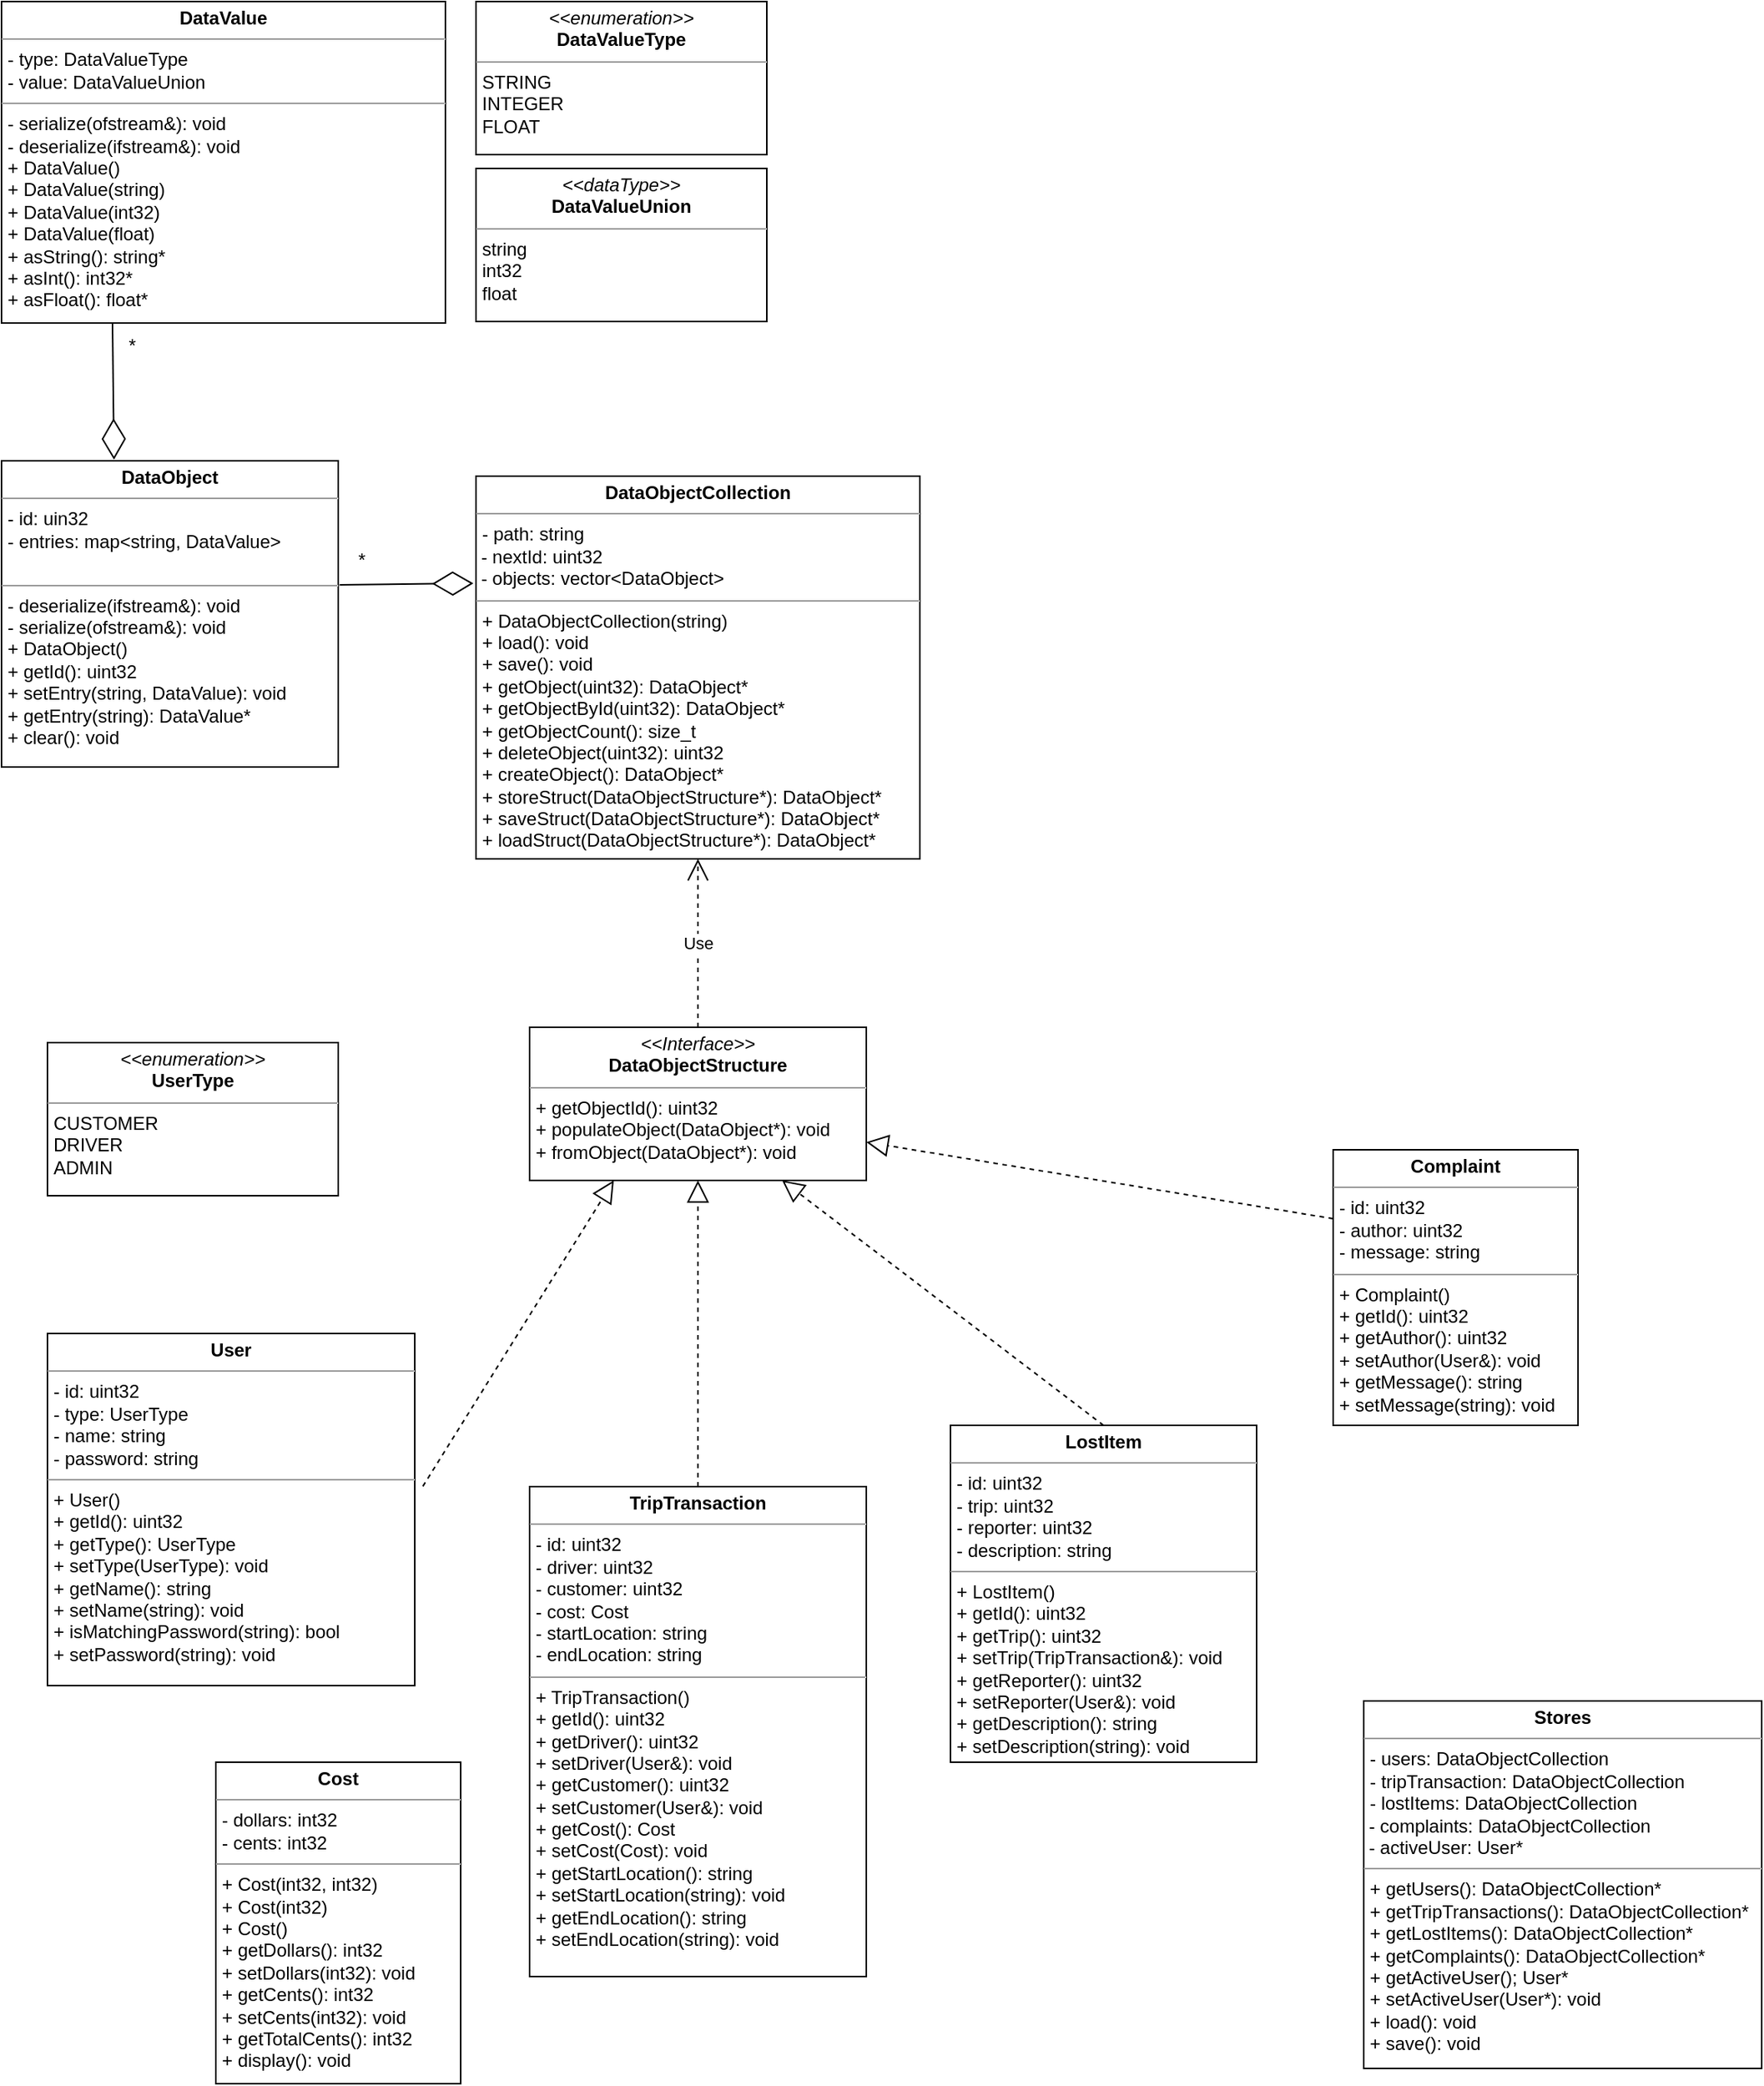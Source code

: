 <mxfile version="22.1.16" type="device">
  <diagram id="C5RBs43oDa-KdzZeNtuy" name="Page-1">
    <mxGraphModel dx="909" dy="502" grid="1" gridSize="10" guides="1" tooltips="1" connect="1" arrows="1" fold="1" page="1" pageScale="1" pageWidth="827" pageHeight="1169" math="0" shadow="0">
      <root>
        <mxCell id="WIyWlLk6GJQsqaUBKTNV-0" />
        <mxCell id="WIyWlLk6GJQsqaUBKTNV-1" parent="WIyWlLk6GJQsqaUBKTNV-0" />
        <mxCell id="eM3pdSQnrhWDYckso2Eo-5" value="&lt;p style=&quot;margin:0px;margin-top:4px;text-align:center;&quot;&gt;&lt;b&gt;DataObjectCollection&lt;/b&gt;&lt;br&gt;&lt;/p&gt;&lt;hr size=&quot;1&quot;&gt;&lt;p style=&quot;margin:0px;margin-left:4px;&quot;&gt;- path: string&lt;/p&gt;&amp;nbsp;- nextId: uint32&lt;br&gt;&amp;nbsp;- objects: vector&amp;lt;DataObject&amp;gt;&lt;br&gt;&lt;hr size=&quot;1&quot;&gt;&lt;p style=&quot;margin:0px;margin-left:4px;&quot;&gt;+ DataObjectCollection(string)&lt;/p&gt;&lt;p style=&quot;margin:0px;margin-left:4px;&quot;&gt;+ load(): void&lt;/p&gt;&lt;p style=&quot;margin:0px;margin-left:4px;&quot;&gt;+ save(): void&lt;/p&gt;&lt;p style=&quot;margin:0px;margin-left:4px;&quot;&gt;+ getObject(uint32): DataObject*&lt;/p&gt;&lt;p style=&quot;margin:0px;margin-left:4px;&quot;&gt;+ getObjectById(uint32): DataObject*&lt;/p&gt;&lt;p style=&quot;margin:0px;margin-left:4px;&quot;&gt;+ getObjectCount(): size_t&lt;/p&gt;&lt;p style=&quot;margin:0px;margin-left:4px;&quot;&gt;+ deleteObject(uint32): uint32&lt;/p&gt;&lt;p style=&quot;margin:0px;margin-left:4px;&quot;&gt;+ createObject(): DataObject*&lt;/p&gt;&lt;p style=&quot;margin:0px;margin-left:4px;&quot;&gt;+ storeStruct(DataObjectStructure*): DataObject*&lt;/p&gt;&lt;p style=&quot;margin:0px;margin-left:4px;&quot;&gt;+ saveStruct(DataObjectStructure*): DataObject*&lt;br&gt;&lt;/p&gt;&lt;p style=&quot;margin:0px;margin-left:4px;&quot;&gt;+ loadStruct(DataObjectStructure*): DataObject*&lt;br&gt;&lt;/p&gt;&lt;p style=&quot;margin:0px;margin-left:4px;&quot;&gt;&lt;br&gt;&lt;/p&gt;" style="verticalAlign=top;align=left;overflow=fill;fontSize=12;fontFamily=Helvetica;html=1;whiteSpace=wrap;" parent="WIyWlLk6GJQsqaUBKTNV-1" vertex="1">
          <mxGeometry x="320" y="580" width="290" height="250" as="geometry" />
        </mxCell>
        <mxCell id="eM3pdSQnrhWDYckso2Eo-33" value="&lt;p style=&quot;margin:0px;margin-top:4px;text-align:center;&quot;&gt;&lt;i&gt;&amp;lt;&amp;lt;Interface&amp;gt;&amp;gt;&lt;/i&gt;&lt;br&gt;&lt;b&gt;DataObjectStructure&lt;/b&gt;&lt;/p&gt;&lt;hr size=&quot;1&quot;&gt;&lt;p style=&quot;margin:0px;margin-left:4px;&quot;&gt;&lt;/p&gt;&lt;p style=&quot;margin:0px;margin-left:4px;&quot;&gt;+ getObjectId(): uint32&lt;br&gt;+ populateObject(DataObject*): void&lt;/p&gt;&lt;p style=&quot;margin:0px;margin-left:4px;&quot;&gt;+ fromObject(DataObject*): void&lt;br&gt;&lt;/p&gt;" style="verticalAlign=top;align=left;overflow=fill;fontSize=12;fontFamily=Helvetica;html=1;whiteSpace=wrap;" parent="WIyWlLk6GJQsqaUBKTNV-1" vertex="1">
          <mxGeometry x="355" y="940" width="220" height="100" as="geometry" />
        </mxCell>
        <mxCell id="eM3pdSQnrhWDYckso2Eo-41" value="&lt;p style=&quot;margin:0px;margin-top:4px;text-align:center;&quot;&gt;&lt;b&gt;DataObject&lt;/b&gt;&lt;/p&gt;&lt;hr size=&quot;1&quot;&gt;&lt;p style=&quot;margin:0px;margin-left:4px;&quot;&gt;- id: uin32&lt;/p&gt;&lt;p style=&quot;margin:0px;margin-left:4px;&quot;&gt;- entries: map&amp;lt;string, DataValue&amp;gt;&lt;/p&gt;&lt;br&gt;&lt;hr size=&quot;1&quot;&gt;&lt;p style=&quot;margin:0px;margin-left:4px;&quot;&gt;- deserialize(ifstream&amp;amp;): void&lt;/p&gt;&lt;p style=&quot;margin:0px;margin-left:4px;&quot;&gt;- serialize(ofstream&amp;amp;): void&lt;/p&gt;&lt;p style=&quot;margin:0px;margin-left:4px;&quot;&gt;+ DataObject()&lt;/p&gt;&lt;p style=&quot;margin:0px;margin-left:4px;&quot;&gt;+ getId(): uint32&lt;/p&gt;&lt;p style=&quot;margin:0px;margin-left:4px;&quot;&gt;+ setEntry(string, DataValue): void&lt;/p&gt;&lt;p style=&quot;margin:0px;margin-left:4px;&quot;&gt;+ getEntry(string): DataValue*&lt;/p&gt;&lt;p style=&quot;margin:0px;margin-left:4px;&quot;&gt;+ clear(): void&lt;/p&gt;" style="verticalAlign=top;align=left;overflow=fill;fontSize=12;fontFamily=Helvetica;html=1;whiteSpace=wrap;" parent="WIyWlLk6GJQsqaUBKTNV-1" vertex="1">
          <mxGeometry x="10" y="570" width="220" height="200" as="geometry" />
        </mxCell>
        <mxCell id="eM3pdSQnrhWDYckso2Eo-42" value="&lt;p style=&quot;margin:0px;margin-top:4px;text-align:center;&quot;&gt;&lt;b&gt;DataValue&lt;/b&gt;&lt;/p&gt;&lt;hr size=&quot;1&quot;&gt;&lt;p style=&quot;margin:0px;margin-left:4px;&quot;&gt;- type: DataValueType&lt;/p&gt;&lt;p style=&quot;margin:0px;margin-left:4px;&quot;&gt;- value: DataValueUnion&lt;/p&gt;&lt;hr size=&quot;1&quot;&gt;&lt;p style=&quot;margin:0px;margin-left:4px;&quot;&gt;- serialize(ofstream&amp;amp;): void&lt;/p&gt;&lt;p style=&quot;margin:0px;margin-left:4px;&quot;&gt;- deserialize(ifstream&amp;amp;): void&lt;/p&gt;&lt;p style=&quot;margin:0px;margin-left:4px;&quot;&gt;+ DataValue()&lt;/p&gt;&lt;p style=&quot;margin:0px;margin-left:4px;&quot;&gt;&lt;span style=&quot;background-color: initial;&quot;&gt;+ DataValue(string)&lt;/span&gt;&lt;br&gt;&lt;/p&gt;&lt;p style=&quot;margin:0px;margin-left:4px;&quot;&gt;+ DataValue(int32)&lt;/p&gt;&lt;p style=&quot;margin:0px;margin-left:4px;&quot;&gt;+ DataValue(float)&lt;/p&gt;&lt;p style=&quot;margin:0px;margin-left:4px;&quot;&gt;+ asString(): string*&lt;/p&gt;&lt;p style=&quot;margin:0px;margin-left:4px;&quot;&gt;+ asInt(): int32*&lt;/p&gt;&lt;p style=&quot;margin:0px;margin-left:4px;&quot;&gt;+ asFloat(): float*&lt;/p&gt;" style="verticalAlign=top;align=left;overflow=fill;fontSize=12;fontFamily=Helvetica;html=1;whiteSpace=wrap;" parent="WIyWlLk6GJQsqaUBKTNV-1" vertex="1">
          <mxGeometry x="10" y="270" width="290" height="210" as="geometry" />
        </mxCell>
        <mxCell id="eM3pdSQnrhWDYckso2Eo-45" value="" style="endArrow=diamondThin;endFill=0;endSize=24;html=1;rounded=0;exitX=0.25;exitY=1;exitDx=0;exitDy=0;entryX=0.334;entryY=-0.004;entryDx=0;entryDy=0;entryPerimeter=0;" parent="WIyWlLk6GJQsqaUBKTNV-1" source="eM3pdSQnrhWDYckso2Eo-42" target="eM3pdSQnrhWDYckso2Eo-41" edge="1">
          <mxGeometry width="160" relative="1" as="geometry">
            <mxPoint x="303" y="354" as="sourcePoint" />
            <mxPoint x="83" y="570" as="targetPoint" />
          </mxGeometry>
        </mxCell>
        <mxCell id="eM3pdSQnrhWDYckso2Eo-46" value="" style="endArrow=diamondThin;endFill=0;endSize=24;html=1;rounded=0;exitX=1.004;exitY=0.405;exitDx=0;exitDy=0;exitPerimeter=0;entryX=-0.006;entryY=0.28;entryDx=0;entryDy=0;entryPerimeter=0;" parent="WIyWlLk6GJQsqaUBKTNV-1" source="eM3pdSQnrhWDYckso2Eo-41" target="eM3pdSQnrhWDYckso2Eo-5" edge="1">
          <mxGeometry width="160" relative="1" as="geometry">
            <mxPoint x="330" y="520" as="sourcePoint" />
            <mxPoint x="320" y="653" as="targetPoint" />
          </mxGeometry>
        </mxCell>
        <mxCell id="eM3pdSQnrhWDYckso2Eo-47" value="Use" style="endArrow=open;endSize=12;dashed=1;html=1;rounded=0;exitX=0.5;exitY=0;exitDx=0;exitDy=0;entryX=0.5;entryY=1;entryDx=0;entryDy=0;" parent="WIyWlLk6GJQsqaUBKTNV-1" source="eM3pdSQnrhWDYckso2Eo-33" target="eM3pdSQnrhWDYckso2Eo-5" edge="1">
          <mxGeometry width="160" relative="1" as="geometry">
            <mxPoint x="350" y="910" as="sourcePoint" />
            <mxPoint x="510" y="910" as="targetPoint" />
          </mxGeometry>
        </mxCell>
        <mxCell id="eM3pdSQnrhWDYckso2Eo-48" value="*" style="text;html=1;align=center;verticalAlign=middle;resizable=0;points=[];autosize=1;strokeColor=none;fillColor=none;" parent="WIyWlLk6GJQsqaUBKTNV-1" vertex="1">
          <mxGeometry x="80" y="480" width="30" height="30" as="geometry" />
        </mxCell>
        <mxCell id="eM3pdSQnrhWDYckso2Eo-49" value="*" style="text;html=1;align=center;verticalAlign=middle;resizable=0;points=[];autosize=1;strokeColor=none;fillColor=none;" parent="WIyWlLk6GJQsqaUBKTNV-1" vertex="1">
          <mxGeometry x="230" y="620" width="30" height="30" as="geometry" />
        </mxCell>
        <mxCell id="eM3pdSQnrhWDYckso2Eo-51" value="&lt;p style=&quot;margin:0px;margin-top:4px;text-align:center;&quot;&gt;&lt;i&gt;&amp;lt;&amp;lt;enumeration&amp;gt;&amp;gt;&lt;/i&gt;&lt;br&gt;&lt;b&gt;DataValueType&lt;/b&gt;&lt;/p&gt;&lt;hr size=&quot;1&quot;&gt;&lt;p style=&quot;margin:0px;margin-left:4px;&quot;&gt;STRING&lt;/p&gt;&lt;p style=&quot;margin:0px;margin-left:4px;&quot;&gt;INTEGER&lt;/p&gt;&lt;p style=&quot;margin:0px;margin-left:4px;&quot;&gt;FLOAT&lt;/p&gt;" style="verticalAlign=top;align=left;overflow=fill;fontSize=12;fontFamily=Helvetica;html=1;whiteSpace=wrap;" parent="WIyWlLk6GJQsqaUBKTNV-1" vertex="1">
          <mxGeometry x="320" y="270" width="190" height="100" as="geometry" />
        </mxCell>
        <mxCell id="eM3pdSQnrhWDYckso2Eo-52" value="&lt;p style=&quot;margin:0px;margin-top:4px;text-align:center;&quot;&gt;&lt;i&gt;&amp;lt;&amp;lt;dataType&amp;gt;&amp;gt;&lt;/i&gt;&lt;br&gt;&lt;b&gt;DataValueUnion&lt;/b&gt;&lt;/p&gt;&lt;hr size=&quot;1&quot;&gt;&lt;p style=&quot;margin:0px;margin-left:4px;&quot;&gt;string&lt;/p&gt;&lt;p style=&quot;margin:0px;margin-left:4px;&quot;&gt;int32&lt;/p&gt;&lt;p style=&quot;margin:0px;margin-left:4px;&quot;&gt;float&lt;/p&gt;" style="verticalAlign=top;align=left;overflow=fill;fontSize=12;fontFamily=Helvetica;html=1;whiteSpace=wrap;" parent="WIyWlLk6GJQsqaUBKTNV-1" vertex="1">
          <mxGeometry x="320" y="379" width="190" height="100" as="geometry" />
        </mxCell>
        <mxCell id="PhXYkYOxb6-9o96OfWOa-0" value="&lt;p style=&quot;margin:0px;margin-top:4px;text-align:center;&quot;&gt;&lt;b&gt;User&lt;/b&gt;&lt;/p&gt;&lt;hr size=&quot;1&quot;&gt;&lt;p style=&quot;margin:0px;margin-left:4px;&quot;&gt;- id: uint32&lt;/p&gt;&lt;p style=&quot;margin:0px;margin-left:4px;&quot;&gt;- type: UserType&lt;/p&gt;&lt;p style=&quot;margin:0px;margin-left:4px;&quot;&gt;- name: string&lt;/p&gt;&lt;p style=&quot;margin:0px;margin-left:4px;&quot;&gt;- password: string&lt;/p&gt;&lt;hr size=&quot;1&quot;&gt;&lt;p style=&quot;margin:0px;margin-left:4px;&quot;&gt;+ User()&lt;/p&gt;&lt;p style=&quot;margin:0px;margin-left:4px;&quot;&gt;+ getId(): uint32&lt;/p&gt;&lt;p style=&quot;margin:0px;margin-left:4px;&quot;&gt;+ getType(): UserType&lt;/p&gt;&lt;p style=&quot;margin:0px;margin-left:4px;&quot;&gt;+ setType(UserType): void&lt;/p&gt;&lt;p style=&quot;margin:0px;margin-left:4px;&quot;&gt;+ getName(): string&lt;/p&gt;&lt;p style=&quot;margin:0px;margin-left:4px;&quot;&gt;+ setName(string): void&lt;/p&gt;&lt;p style=&quot;margin:0px;margin-left:4px;&quot;&gt;+ isMatchingPassword(string): bool&lt;/p&gt;&lt;p style=&quot;margin:0px;margin-left:4px;&quot;&gt;+ setPassword(string): void&lt;/p&gt;" style="verticalAlign=top;align=left;overflow=fill;fontSize=12;fontFamily=Helvetica;html=1;whiteSpace=wrap;" parent="WIyWlLk6GJQsqaUBKTNV-1" vertex="1">
          <mxGeometry x="40" y="1140" width="240" height="230" as="geometry" />
        </mxCell>
        <mxCell id="PhXYkYOxb6-9o96OfWOa-1" value="&lt;p style=&quot;margin:0px;margin-top:4px;text-align:center;&quot;&gt;&lt;i&gt;&amp;lt;&amp;lt;enumeration&amp;gt;&amp;gt;&lt;/i&gt;&lt;br&gt;&lt;b&gt;UserType&lt;/b&gt;&lt;/p&gt;&lt;hr size=&quot;1&quot;&gt;&lt;p style=&quot;margin:0px;margin-left:4px;&quot;&gt;CUSTOMER&lt;/p&gt;&lt;p style=&quot;margin:0px;margin-left:4px;&quot;&gt;DRIVER&lt;/p&gt;&lt;p style=&quot;margin:0px;margin-left:4px;&quot;&gt;ADMIN&lt;/p&gt;" style="verticalAlign=top;align=left;overflow=fill;fontSize=12;fontFamily=Helvetica;html=1;whiteSpace=wrap;" parent="WIyWlLk6GJQsqaUBKTNV-1" vertex="1">
          <mxGeometry x="40" y="950" width="190" height="100" as="geometry" />
        </mxCell>
        <mxCell id="PhXYkYOxb6-9o96OfWOa-5" value="" style="endArrow=block;dashed=1;endFill=0;endSize=12;html=1;rounded=0;exitX=1.022;exitY=0.434;exitDx=0;exitDy=0;exitPerimeter=0;entryX=0.25;entryY=1;entryDx=0;entryDy=0;" parent="WIyWlLk6GJQsqaUBKTNV-1" source="PhXYkYOxb6-9o96OfWOa-0" target="eM3pdSQnrhWDYckso2Eo-33" edge="1">
          <mxGeometry width="160" relative="1" as="geometry">
            <mxPoint x="330" y="1170" as="sourcePoint" />
            <mxPoint x="420" y="1040" as="targetPoint" />
          </mxGeometry>
        </mxCell>
        <mxCell id="PhXYkYOxb6-9o96OfWOa-6" value="&lt;p style=&quot;margin:0px;margin-top:4px;text-align:center;&quot;&gt;&lt;b&gt;TripTransaction&lt;/b&gt;&lt;/p&gt;&lt;hr size=&quot;1&quot;&gt;&lt;p style=&quot;margin:0px;margin-left:4px;&quot;&gt;- id: uint32&lt;/p&gt;&lt;p style=&quot;margin:0px;margin-left:4px;&quot;&gt;- driver: uint32&lt;/p&gt;&lt;p style=&quot;margin:0px;margin-left:4px;&quot;&gt;- customer: uint32&lt;/p&gt;&lt;p style=&quot;margin:0px;margin-left:4px;&quot;&gt;- cost: Cost&lt;/p&gt;&lt;p style=&quot;margin:0px;margin-left:4px;&quot;&gt;&lt;span style=&quot;background-color: initial;&quot;&gt;- startLocation: string&lt;/span&gt;&lt;br&gt;&lt;/p&gt;&lt;p style=&quot;margin:0px;margin-left:4px;&quot;&gt;- endLocation: string&lt;/p&gt;&lt;hr size=&quot;1&quot;&gt;&lt;p style=&quot;margin:0px;margin-left:4px;&quot;&gt;+ TripTransaction()&lt;/p&gt;&lt;p style=&quot;margin:0px;margin-left:4px;&quot;&gt;+ getId(): uint32&lt;/p&gt;&lt;p style=&quot;margin:0px;margin-left:4px;&quot;&gt;+ getDriver(): uint32&lt;/p&gt;&lt;p style=&quot;margin:0px;margin-left:4px;&quot;&gt;+ setDriver(User&amp;amp;): void&lt;/p&gt;&lt;p style=&quot;margin:0px;margin-left:4px;&quot;&gt;+ getCustomer(): uint32&lt;/p&gt;&lt;p style=&quot;margin:0px;margin-left:4px;&quot;&gt;+ setCustomer(User&amp;amp;): void&lt;/p&gt;&lt;p style=&quot;margin:0px;margin-left:4px;&quot;&gt;+ getCost(): Cost&lt;/p&gt;&lt;p style=&quot;margin:0px;margin-left:4px;&quot;&gt;+ setCost(Cost): void&lt;/p&gt;&lt;p style=&quot;margin:0px;margin-left:4px;&quot;&gt;+ getStartLocation(): string&lt;/p&gt;&lt;p style=&quot;margin:0px;margin-left:4px;&quot;&gt;+ setStartLocation(string): void&lt;/p&gt;&lt;p style=&quot;margin:0px;margin-left:4px;&quot;&gt;+ getEndLocation(): string&lt;/p&gt;&lt;p style=&quot;margin:0px;margin-left:4px;&quot;&gt;+ setEndLocation(string): void&lt;/p&gt;&lt;p style=&quot;margin:0px;margin-left:4px;&quot;&gt;&lt;br&gt;&lt;/p&gt;" style="verticalAlign=top;align=left;overflow=fill;fontSize=12;fontFamily=Helvetica;html=1;whiteSpace=wrap;" parent="WIyWlLk6GJQsqaUBKTNV-1" vertex="1">
          <mxGeometry x="355" y="1240" width="220" height="320" as="geometry" />
        </mxCell>
        <mxCell id="PhXYkYOxb6-9o96OfWOa-7" value="" style="endArrow=block;dashed=1;endFill=0;endSize=12;html=1;rounded=0;exitX=0.5;exitY=0;exitDx=0;exitDy=0;entryX=0.5;entryY=1;entryDx=0;entryDy=0;" parent="WIyWlLk6GJQsqaUBKTNV-1" source="PhXYkYOxb6-9o96OfWOa-6" target="eM3pdSQnrhWDYckso2Eo-33" edge="1">
          <mxGeometry width="160" relative="1" as="geometry">
            <mxPoint x="330" y="1170" as="sourcePoint" />
            <mxPoint x="490" y="1170" as="targetPoint" />
          </mxGeometry>
        </mxCell>
        <mxCell id="PhXYkYOxb6-9o96OfWOa-9" value="&lt;p style=&quot;margin:0px;margin-top:4px;text-align:center;&quot;&gt;&lt;b&gt;LostItem&lt;/b&gt;&lt;/p&gt;&lt;hr size=&quot;1&quot;&gt;&lt;p style=&quot;margin:0px;margin-left:4px;&quot;&gt;- id: uint32&lt;/p&gt;&lt;p style=&quot;margin:0px;margin-left:4px;&quot;&gt;- trip: uint32&lt;/p&gt;&lt;p style=&quot;margin:0px;margin-left:4px;&quot;&gt;- reporter: uint32&lt;/p&gt;&lt;p style=&quot;margin:0px;margin-left:4px;&quot;&gt;- description: string&lt;/p&gt;&lt;hr size=&quot;1&quot;&gt;&lt;p style=&quot;margin:0px;margin-left:4px;&quot;&gt;+ LostItem()&lt;/p&gt;&lt;p style=&quot;margin:0px;margin-left:4px;&quot;&gt;+ getId(): uint32&lt;/p&gt;&lt;p style=&quot;margin:0px;margin-left:4px;&quot;&gt;+ getTrip(): uint32&lt;/p&gt;&lt;p style=&quot;margin:0px;margin-left:4px;&quot;&gt;+ setTrip(TripTransaction&amp;amp;): void&lt;/p&gt;&lt;p style=&quot;margin:0px;margin-left:4px;&quot;&gt;+ getReporter(): uint32&lt;/p&gt;&lt;p style=&quot;margin:0px;margin-left:4px;&quot;&gt;+ setReporter(User&amp;amp;): void&lt;/p&gt;&lt;p style=&quot;margin:0px;margin-left:4px;&quot;&gt;+ getDescription(): string&lt;/p&gt;&lt;p style=&quot;margin:0px;margin-left:4px;&quot;&gt;+ setDescription(string): void&lt;/p&gt;&lt;p style=&quot;margin:0px;margin-left:4px;&quot;&gt;&lt;br&gt;&lt;/p&gt;" style="verticalAlign=top;align=left;overflow=fill;fontSize=12;fontFamily=Helvetica;html=1;whiteSpace=wrap;" parent="WIyWlLk6GJQsqaUBKTNV-1" vertex="1">
          <mxGeometry x="630" y="1200" width="200" height="220" as="geometry" />
        </mxCell>
        <mxCell id="PhXYkYOxb6-9o96OfWOa-10" value="" style="endArrow=block;dashed=1;endFill=0;endSize=12;html=1;rounded=0;entryX=0.75;entryY=1;entryDx=0;entryDy=0;exitX=0.5;exitY=0;exitDx=0;exitDy=0;" parent="WIyWlLk6GJQsqaUBKTNV-1" source="PhXYkYOxb6-9o96OfWOa-9" target="eM3pdSQnrhWDYckso2Eo-33" edge="1">
          <mxGeometry width="160" relative="1" as="geometry">
            <mxPoint x="550" y="1220" as="sourcePoint" />
            <mxPoint x="710" y="1220" as="targetPoint" />
          </mxGeometry>
        </mxCell>
        <mxCell id="PhXYkYOxb6-9o96OfWOa-11" value="&lt;p style=&quot;margin:0px;margin-top:4px;text-align:center;&quot;&gt;&lt;b&gt;Complaint&lt;/b&gt;&lt;/p&gt;&lt;hr size=&quot;1&quot;&gt;&lt;p style=&quot;margin:0px;margin-left:4px;&quot;&gt;- id: uint32&lt;/p&gt;&lt;p style=&quot;margin:0px;margin-left:4px;&quot;&gt;- author: uint32&lt;/p&gt;&lt;p style=&quot;margin:0px;margin-left:4px;&quot;&gt;- message: string&lt;/p&gt;&lt;hr size=&quot;1&quot;&gt;&lt;p style=&quot;margin:0px;margin-left:4px;&quot;&gt;+ Complaint()&lt;/p&gt;&lt;p style=&quot;margin:0px;margin-left:4px;&quot;&gt;+ getId(): uint32&lt;/p&gt;&lt;p style=&quot;margin:0px;margin-left:4px;&quot;&gt;+ getAuthor(): uint32&lt;/p&gt;&lt;p style=&quot;margin:0px;margin-left:4px;&quot;&gt;+ setAuthor(User&amp;amp;): void&lt;/p&gt;&lt;p style=&quot;margin:0px;margin-left:4px;&quot;&gt;+ getMessage(): string&lt;/p&gt;&lt;p style=&quot;margin:0px;margin-left:4px;&quot;&gt;+ setMessage(string): void&lt;/p&gt;" style="verticalAlign=top;align=left;overflow=fill;fontSize=12;fontFamily=Helvetica;html=1;whiteSpace=wrap;" parent="WIyWlLk6GJQsqaUBKTNV-1" vertex="1">
          <mxGeometry x="880" y="1020" width="160" height="180" as="geometry" />
        </mxCell>
        <mxCell id="PhXYkYOxb6-9o96OfWOa-12" value="" style="endArrow=block;dashed=1;endFill=0;endSize=12;html=1;rounded=0;entryX=1;entryY=0.75;entryDx=0;entryDy=0;exitX=0;exitY=0.25;exitDx=0;exitDy=0;" parent="WIyWlLk6GJQsqaUBKTNV-1" source="PhXYkYOxb6-9o96OfWOa-11" target="eM3pdSQnrhWDYckso2Eo-33" edge="1">
          <mxGeometry width="160" relative="1" as="geometry">
            <mxPoint x="550" y="1130" as="sourcePoint" />
            <mxPoint x="710" y="1130" as="targetPoint" />
          </mxGeometry>
        </mxCell>
        <mxCell id="PhXYkYOxb6-9o96OfWOa-13" value="&lt;p style=&quot;margin:0px;margin-top:4px;text-align:center;&quot;&gt;&lt;b&gt;Cost&lt;/b&gt;&lt;/p&gt;&lt;hr size=&quot;1&quot;&gt;&lt;p style=&quot;margin:0px;margin-left:4px;&quot;&gt;- dollars: int32&lt;/p&gt;&lt;p style=&quot;margin:0px;margin-left:4px;&quot;&gt;- cents: int32&lt;/p&gt;&lt;hr size=&quot;1&quot;&gt;&lt;p style=&quot;margin:0px;margin-left:4px;&quot;&gt;+ Cost(int32, int32)&lt;/p&gt;&lt;p style=&quot;margin:0px;margin-left:4px;&quot;&gt;+ Cost(int32)&lt;/p&gt;&lt;p style=&quot;margin:0px;margin-left:4px;&quot;&gt;+ Cost()&lt;/p&gt;&lt;p style=&quot;margin:0px;margin-left:4px;&quot;&gt;+ getDollars(): int32&lt;/p&gt;&lt;p style=&quot;margin:0px;margin-left:4px;&quot;&gt;+ setDollars(int32): void&lt;/p&gt;&lt;p style=&quot;margin:0px;margin-left:4px;&quot;&gt;+ getCents(): int32&lt;/p&gt;&lt;p style=&quot;margin:0px;margin-left:4px;&quot;&gt;+ setCents(int32): void&lt;/p&gt;&lt;p style=&quot;margin:0px;margin-left:4px;&quot;&gt;+ getTotalCents(): int32&lt;/p&gt;&lt;p style=&quot;margin:0px;margin-left:4px;&quot;&gt;+ display(): void&lt;/p&gt;&lt;p style=&quot;margin:0px;margin-left:4px;&quot;&gt;&lt;br&gt;&lt;/p&gt;&lt;p style=&quot;margin:0px;margin-left:4px;&quot;&gt;&lt;br&gt;&lt;/p&gt;" style="verticalAlign=top;align=left;overflow=fill;fontSize=12;fontFamily=Helvetica;html=1;whiteSpace=wrap;" parent="WIyWlLk6GJQsqaUBKTNV-1" vertex="1">
          <mxGeometry x="150" y="1420" width="160" height="210" as="geometry" />
        </mxCell>
        <mxCell id="7JNJiMR8G3uH6UAeiZww-0" value="&lt;p style=&quot;margin:0px;margin-top:4px;text-align:center;&quot;&gt;&lt;b&gt;Stores&lt;/b&gt;&lt;/p&gt;&lt;hr size=&quot;1&quot;&gt;&lt;p style=&quot;margin:0px;margin-left:4px;&quot;&gt;- users: DataObjectCollection&lt;/p&gt;&lt;p style=&quot;margin:0px;margin-left:4px;&quot;&gt;- tripTransaction: DataObjectCollection&lt;/p&gt;&lt;p style=&quot;margin:0px;margin-left:4px;&quot;&gt;- lostItems: DataObjectCollection&lt;/p&gt;&amp;nbsp;- complaints: DataObjectCollection&lt;br&gt;&amp;nbsp;- activeUser: User*&lt;br&gt;&lt;hr size=&quot;1&quot;&gt;&lt;p style=&quot;margin:0px;margin-left:4px;&quot;&gt;+ getUsers(): DataObjectCollection*&lt;/p&gt;&lt;p style=&quot;margin:0px;margin-left:4px;&quot;&gt;+ getTripTransactions(): DataObjectCollection*&lt;/p&gt;&lt;p style=&quot;margin:0px;margin-left:4px;&quot;&gt;+ getLostItems(): DataObjectCollection*&lt;/p&gt;&lt;p style=&quot;margin:0px;margin-left:4px;&quot;&gt;+ getComplaints(): DataObjectCollection*&lt;/p&gt;&lt;p style=&quot;margin:0px;margin-left:4px;&quot;&gt;+ getActiveUser(); User*&lt;/p&gt;&lt;p style=&quot;margin:0px;margin-left:4px;&quot;&gt;+ setActiveUser(User*): void&lt;/p&gt;&lt;p style=&quot;margin:0px;margin-left:4px;&quot;&gt;+ load(): void&lt;/p&gt;&lt;p style=&quot;margin:0px;margin-left:4px;&quot;&gt;+ save(): void&lt;/p&gt;" style="verticalAlign=top;align=left;overflow=fill;fontSize=12;fontFamily=Helvetica;html=1;whiteSpace=wrap;" vertex="1" parent="WIyWlLk6GJQsqaUBKTNV-1">
          <mxGeometry x="900" y="1380" width="260" height="240" as="geometry" />
        </mxCell>
      </root>
    </mxGraphModel>
  </diagram>
</mxfile>
